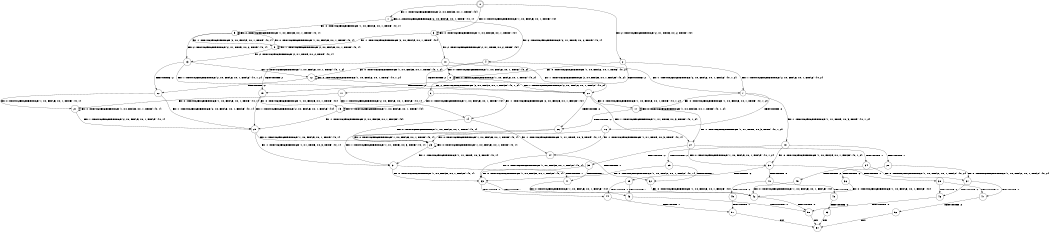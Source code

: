 digraph BCG {
size = "7, 10.5";
center = TRUE;
node [shape = circle];
0 [peripheries = 2];
0 -> 1 [label = "EX !1 !ATOMIC_EXCH_BRANCH (2, +0, FALSE, +0, 1, TRUE) !{0}"];
0 -> 2 [label = "EX !2 !ATOMIC_EXCH_BRANCH (2, +1, TRUE, +0, 2, TRUE) !{0}"];
0 -> 3 [label = "EX !0 !ATOMIC_EXCH_BRANCH (1, +0, FALSE, +0, 1, TRUE) !{0}"];
1 -> 4 [label = "EX !2 !ATOMIC_EXCH_BRANCH (2, +1, TRUE, +0, 2, TRUE) !{0, 1}"];
1 -> 5 [label = "EX !0 !ATOMIC_EXCH_BRANCH (1, +0, FALSE, +0, 1, TRUE) !{0, 1}"];
1 -> 1 [label = "EX !1 !ATOMIC_EXCH_BRANCH (2, +0, FALSE, +0, 1, TRUE) !{0, 1}"];
2 -> 6 [label = "TERMINATE !2"];
2 -> 7 [label = "EX !1 !ATOMIC_EXCH_BRANCH (2, +0, FALSE, +0, 1, FALSE) !{0, 2}"];
2 -> 8 [label = "EX !0 !ATOMIC_EXCH_BRANCH (1, +0, FALSE, +0, 1, TRUE) !{0, 2}"];
3 -> 9 [label = "EX !1 !ATOMIC_EXCH_BRANCH (2, +0, FALSE, +0, 1, TRUE) !{0}"];
3 -> 10 [label = "EX !2 !ATOMIC_EXCH_BRANCH (2, +1, TRUE, +0, 2, TRUE) !{0}"];
3 -> 3 [label = "EX !0 !ATOMIC_EXCH_BRANCH (1, +0, FALSE, +0, 1, TRUE) !{0}"];
4 -> 11 [label = "TERMINATE !2"];
4 -> 12 [label = "EX !0 !ATOMIC_EXCH_BRANCH (1, +0, FALSE, +0, 1, TRUE) !{0, 1, 2}"];
4 -> 7 [label = "EX !1 !ATOMIC_EXCH_BRANCH (2, +0, FALSE, +0, 1, FALSE) !{0, 1, 2}"];
5 -> 13 [label = "EX !2 !ATOMIC_EXCH_BRANCH (2, +1, TRUE, +0, 2, TRUE) !{0, 1}"];
5 -> 9 [label = "EX !1 !ATOMIC_EXCH_BRANCH (2, +0, FALSE, +0, 1, TRUE) !{0, 1}"];
5 -> 5 [label = "EX !0 !ATOMIC_EXCH_BRANCH (1, +0, FALSE, +0, 1, TRUE) !{0, 1}"];
6 -> 14 [label = "EX !1 !ATOMIC_EXCH_BRANCH (2, +0, FALSE, +0, 1, FALSE) !{0}"];
6 -> 15 [label = "EX !0 !ATOMIC_EXCH_BRANCH (1, +0, FALSE, +0, 1, TRUE) !{0}"];
7 -> 16 [label = "TERMINATE !2"];
7 -> 17 [label = "EX !0 !ATOMIC_EXCH_BRANCH (1, +0, FALSE, +0, 1, TRUE) !{0, 1, 2}"];
7 -> 18 [label = "EX !1 !ATOMIC_EXCH_BRANCH (1, +1, TRUE, +0, 3, TRUE) !{0, 1, 2}"];
8 -> 19 [label = "TERMINATE !2"];
8 -> 20 [label = "EX !1 !ATOMIC_EXCH_BRANCH (2, +0, FALSE, +0, 1, FALSE) !{0, 2}"];
8 -> 8 [label = "EX !0 !ATOMIC_EXCH_BRANCH (1, +0, FALSE, +0, 1, TRUE) !{0, 2}"];
9 -> 13 [label = "EX !2 !ATOMIC_EXCH_BRANCH (2, +1, TRUE, +0, 2, TRUE) !{0, 1}"];
9 -> 9 [label = "EX !1 !ATOMIC_EXCH_BRANCH (2, +0, FALSE, +0, 1, TRUE) !{0, 1}"];
9 -> 5 [label = "EX !0 !ATOMIC_EXCH_BRANCH (1, +0, FALSE, +0, 1, TRUE) !{0, 1}"];
10 -> 19 [label = "TERMINATE !2"];
10 -> 20 [label = "EX !1 !ATOMIC_EXCH_BRANCH (2, +0, FALSE, +0, 1, FALSE) !{0, 2}"];
10 -> 8 [label = "EX !0 !ATOMIC_EXCH_BRANCH (1, +0, FALSE, +0, 1, TRUE) !{0, 2}"];
11 -> 21 [label = "EX !0 !ATOMIC_EXCH_BRANCH (1, +0, FALSE, +0, 1, TRUE) !{0, 1}"];
11 -> 14 [label = "EX !1 !ATOMIC_EXCH_BRANCH (2, +0, FALSE, +0, 1, FALSE) !{0, 1}"];
12 -> 22 [label = "TERMINATE !2"];
12 -> 20 [label = "EX !1 !ATOMIC_EXCH_BRANCH (2, +0, FALSE, +0, 1, FALSE) !{0, 1, 2}"];
12 -> 12 [label = "EX !0 !ATOMIC_EXCH_BRANCH (1, +0, FALSE, +0, 1, TRUE) !{0, 1, 2}"];
13 -> 22 [label = "TERMINATE !2"];
13 -> 20 [label = "EX !1 !ATOMIC_EXCH_BRANCH (2, +0, FALSE, +0, 1, FALSE) !{0, 1, 2}"];
13 -> 12 [label = "EX !0 !ATOMIC_EXCH_BRANCH (1, +0, FALSE, +0, 1, TRUE) !{0, 1, 2}"];
14 -> 23 [label = "EX !0 !ATOMIC_EXCH_BRANCH (1, +0, FALSE, +0, 1, TRUE) !{0, 1}"];
14 -> 24 [label = "EX !1 !ATOMIC_EXCH_BRANCH (1, +1, TRUE, +0, 3, TRUE) !{0, 1}"];
15 -> 25 [label = "EX !1 !ATOMIC_EXCH_BRANCH (2, +0, FALSE, +0, 1, FALSE) !{0}"];
15 -> 15 [label = "EX !0 !ATOMIC_EXCH_BRANCH (1, +0, FALSE, +0, 1, TRUE) !{0}"];
16 -> 23 [label = "EX !0 !ATOMIC_EXCH_BRANCH (1, +0, FALSE, +0, 1, TRUE) !{0, 1}"];
16 -> 24 [label = "EX !1 !ATOMIC_EXCH_BRANCH (1, +1, TRUE, +0, 3, TRUE) !{0, 1}"];
17 -> 26 [label = "TERMINATE !2"];
17 -> 27 [label = "EX !1 !ATOMIC_EXCH_BRANCH (1, +1, TRUE, +0, 3, TRUE) !{0, 1, 2}"];
17 -> 17 [label = "EX !0 !ATOMIC_EXCH_BRANCH (1, +0, FALSE, +0, 1, TRUE) !{0, 1, 2}"];
18 -> 28 [label = "TERMINATE !1"];
18 -> 29 [label = "TERMINATE !2"];
18 -> 30 [label = "EX !0 !ATOMIC_EXCH_BRANCH (1, +0, FALSE, +0, 1, FALSE) !{0, 1, 2}"];
19 -> 25 [label = "EX !1 !ATOMIC_EXCH_BRANCH (2, +0, FALSE, +0, 1, FALSE) !{0}"];
19 -> 15 [label = "EX !0 !ATOMIC_EXCH_BRANCH (1, +0, FALSE, +0, 1, TRUE) !{0}"];
20 -> 26 [label = "TERMINATE !2"];
20 -> 27 [label = "EX !1 !ATOMIC_EXCH_BRANCH (1, +1, TRUE, +0, 3, TRUE) !{0, 1, 2}"];
20 -> 17 [label = "EX !0 !ATOMIC_EXCH_BRANCH (1, +0, FALSE, +0, 1, TRUE) !{0, 1, 2}"];
21 -> 25 [label = "EX !1 !ATOMIC_EXCH_BRANCH (2, +0, FALSE, +0, 1, FALSE) !{0, 1}"];
21 -> 21 [label = "EX !0 !ATOMIC_EXCH_BRANCH (1, +0, FALSE, +0, 1, TRUE) !{0, 1}"];
22 -> 25 [label = "EX !1 !ATOMIC_EXCH_BRANCH (2, +0, FALSE, +0, 1, FALSE) !{0, 1}"];
22 -> 21 [label = "EX !0 !ATOMIC_EXCH_BRANCH (1, +0, FALSE, +0, 1, TRUE) !{0, 1}"];
23 -> 31 [label = "EX !1 !ATOMIC_EXCH_BRANCH (1, +1, TRUE, +0, 3, TRUE) !{0, 1}"];
23 -> 23 [label = "EX !0 !ATOMIC_EXCH_BRANCH (1, +0, FALSE, +0, 1, TRUE) !{0, 1}"];
24 -> 32 [label = "TERMINATE !1"];
24 -> 33 [label = "EX !0 !ATOMIC_EXCH_BRANCH (1, +0, FALSE, +0, 1, FALSE) !{0, 1}"];
25 -> 31 [label = "EX !1 !ATOMIC_EXCH_BRANCH (1, +1, TRUE, +0, 3, TRUE) !{0, 1}"];
25 -> 23 [label = "EX !0 !ATOMIC_EXCH_BRANCH (1, +0, FALSE, +0, 1, TRUE) !{0, 1}"];
26 -> 31 [label = "EX !1 !ATOMIC_EXCH_BRANCH (1, +1, TRUE, +0, 3, TRUE) !{0, 1}"];
26 -> 23 [label = "EX !0 !ATOMIC_EXCH_BRANCH (1, +0, FALSE, +0, 1, TRUE) !{0, 1}"];
27 -> 34 [label = "TERMINATE !1"];
27 -> 35 [label = "TERMINATE !2"];
27 -> 30 [label = "EX !0 !ATOMIC_EXCH_BRANCH (1, +0, FALSE, +0, 1, FALSE) !{0, 1, 2}"];
28 -> 36 [label = "TERMINATE !2"];
28 -> 37 [label = "EX !0 !ATOMIC_EXCH_BRANCH (1, +0, FALSE, +0, 1, FALSE) !{0, 2}"];
29 -> 32 [label = "TERMINATE !1"];
29 -> 33 [label = "EX !0 !ATOMIC_EXCH_BRANCH (1, +0, FALSE, +0, 1, FALSE) !{0, 1}"];
30 -> 38 [label = "TERMINATE !1"];
30 -> 39 [label = "TERMINATE !2"];
30 -> 40 [label = "TERMINATE !0"];
31 -> 41 [label = "TERMINATE !1"];
31 -> 33 [label = "EX !0 !ATOMIC_EXCH_BRANCH (1, +0, FALSE, +0, 1, FALSE) !{0, 1}"];
32 -> 42 [label = "EX !0 !ATOMIC_EXCH_BRANCH (1, +0, FALSE, +0, 1, FALSE) !{0}"];
33 -> 43 [label = "TERMINATE !1"];
33 -> 44 [label = "TERMINATE !0"];
34 -> 45 [label = "TERMINATE !2"];
34 -> 37 [label = "EX !0 !ATOMIC_EXCH_BRANCH (1, +0, FALSE, +0, 1, FALSE) !{0, 2}"];
35 -> 41 [label = "TERMINATE !1"];
35 -> 33 [label = "EX !0 !ATOMIC_EXCH_BRANCH (1, +0, FALSE, +0, 1, FALSE) !{0, 1}"];
36 -> 42 [label = "EX !0 !ATOMIC_EXCH_BRANCH (1, +0, FALSE, +0, 1, FALSE) !{0}"];
37 -> 46 [label = "TERMINATE !2"];
37 -> 47 [label = "TERMINATE !0"];
38 -> 46 [label = "TERMINATE !2"];
38 -> 47 [label = "TERMINATE !0"];
39 -> 43 [label = "TERMINATE !1"];
39 -> 44 [label = "TERMINATE !0"];
40 -> 48 [label = "TERMINATE !1"];
40 -> 49 [label = "TERMINATE !2"];
41 -> 42 [label = "EX !0 !ATOMIC_EXCH_BRANCH (1, +0, FALSE, +0, 1, FALSE) !{0}"];
42 -> 50 [label = "TERMINATE !0"];
43 -> 50 [label = "TERMINATE !0"];
44 -> 51 [label = "TERMINATE !1"];
45 -> 42 [label = "EX !0 !ATOMIC_EXCH_BRANCH (1, +0, FALSE, +0, 1, FALSE) !{0}"];
46 -> 50 [label = "TERMINATE !0"];
47 -> 52 [label = "TERMINATE !2"];
48 -> 53 [label = "TERMINATE !2"];
49 -> 51 [label = "TERMINATE !1"];
50 -> 54 [label = "exit"];
51 -> 54 [label = "exit"];
52 -> 54 [label = "exit"];
53 -> 54 [label = "exit"];
}
